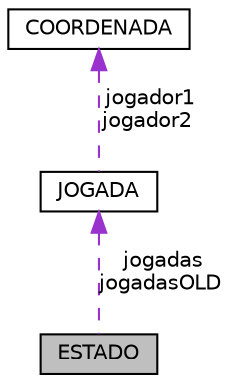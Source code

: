 digraph "ESTADO"
{
  edge [fontname="Helvetica",fontsize="10",labelfontname="Helvetica",labelfontsize="10"];
  node [fontname="Helvetica",fontsize="10",shape=record];
  Node1 [label="ESTADO",height=0.2,width=0.4,color="black", fillcolor="grey75", style="filled", fontcolor="black"];
  Node2 -> Node1 [dir="back",color="darkorchid3",fontsize="10",style="dashed",label=" jogadas\njogadasOLD" ,fontname="Helvetica"];
  Node2 [label="JOGADA",height=0.2,width=0.4,color="black", fillcolor="white", style="filled",URL="$structJOGADA.html",tooltip="Tipo de dados para uma jogada. "];
  Node3 -> Node2 [dir="back",color="darkorchid3",fontsize="10",style="dashed",label=" jogador1\njogador2" ,fontname="Helvetica"];
  Node3 [label="COORDENADA",height=0.2,width=0.4,color="black", fillcolor="white", style="filled",URL="$structCOORDENADA.html",tooltip="Tipo de dados para as coordenadas. "];
}
